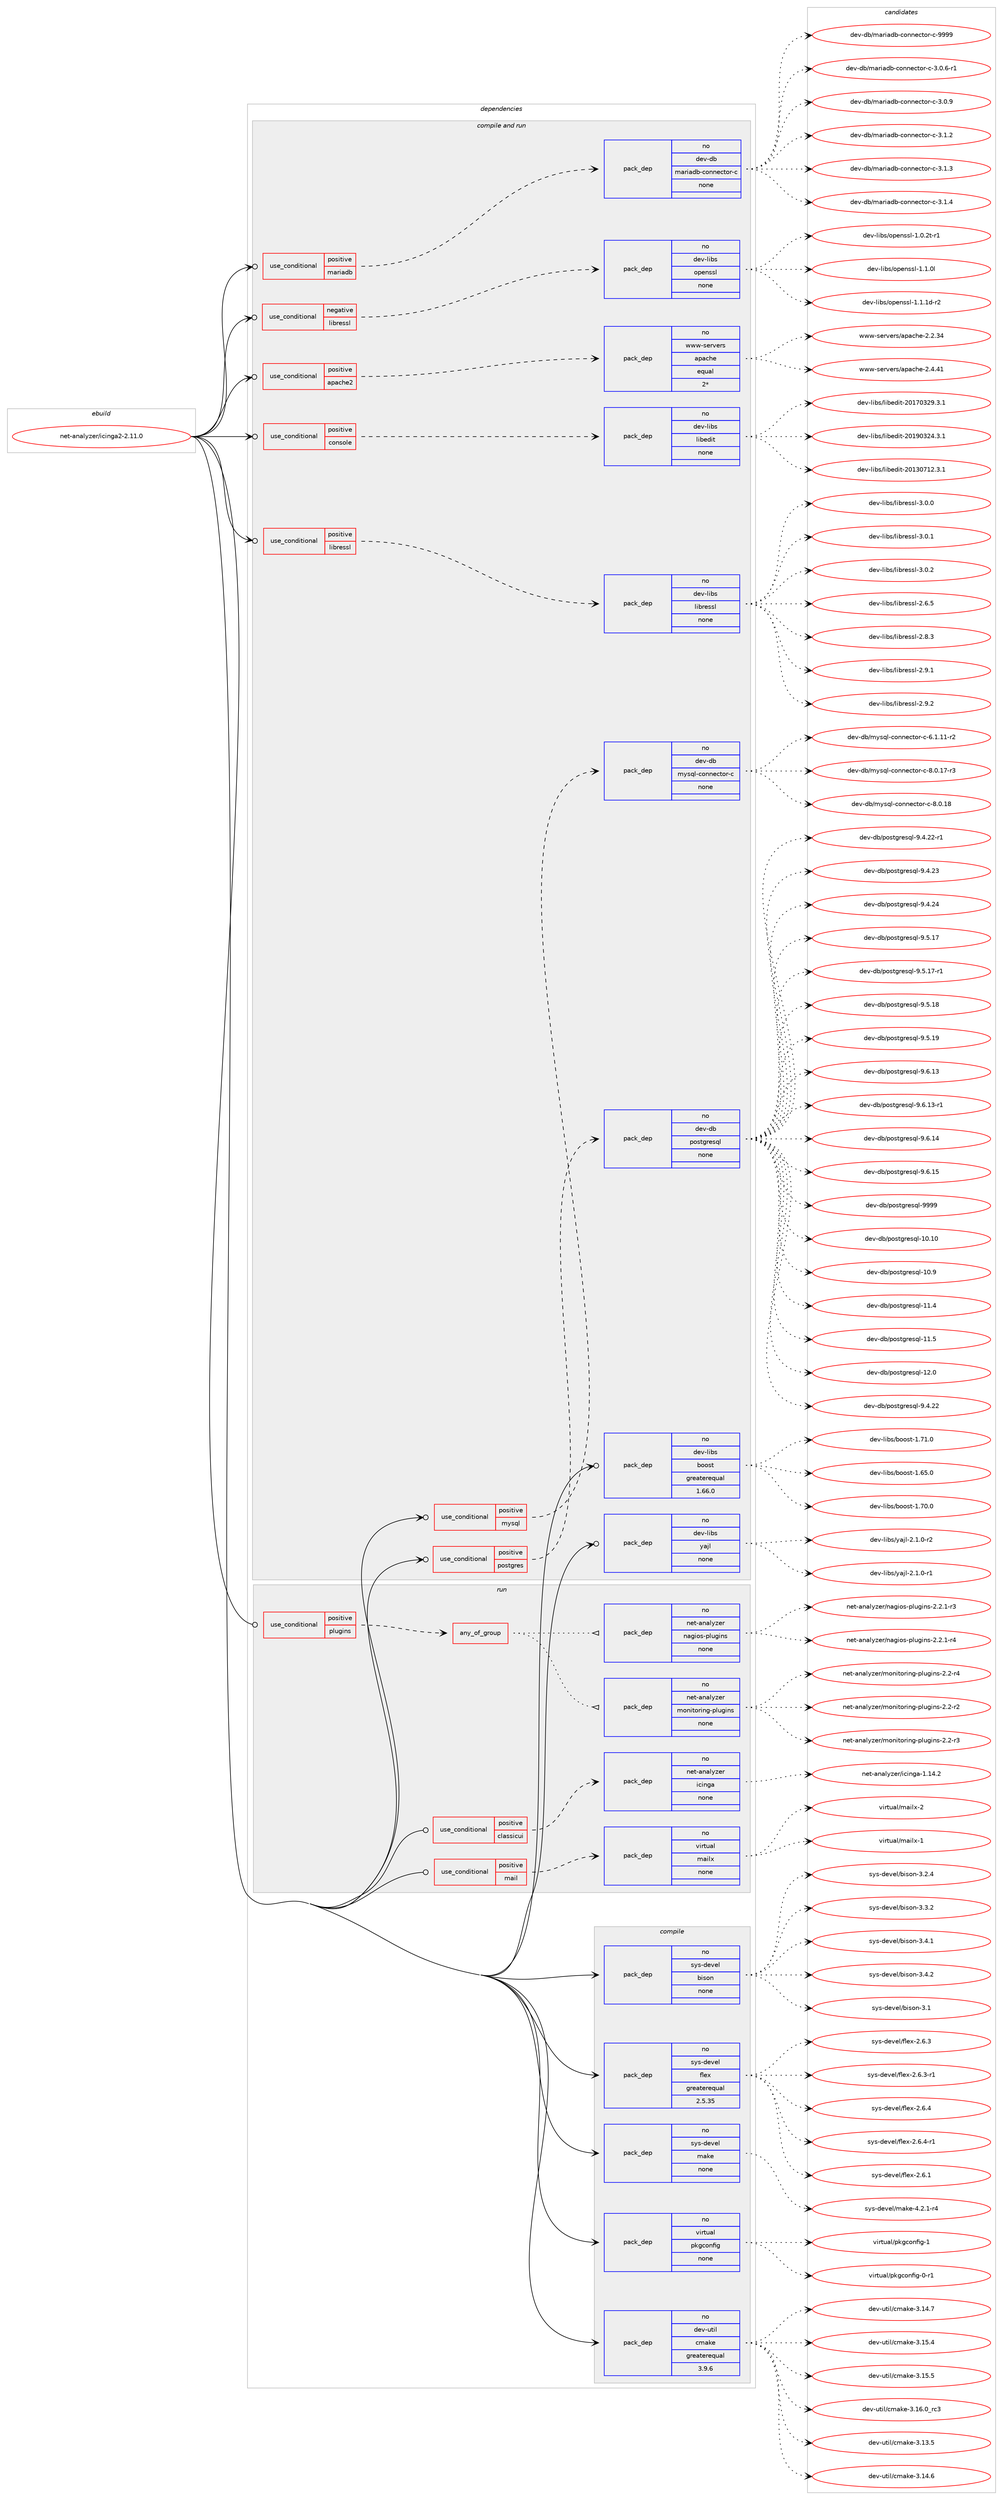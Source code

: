 digraph prolog {

# *************
# Graph options
# *************

newrank=true;
concentrate=true;
compound=true;
graph [rankdir=LR,fontname=Helvetica,fontsize=10,ranksep=1.5];#, ranksep=2.5, nodesep=0.2];
edge  [arrowhead=vee];
node  [fontname=Helvetica,fontsize=10];

# **********
# The ebuild
# **********

subgraph cluster_leftcol {
color=gray;
rank=same;
label=<<i>ebuild</i>>;
id [label="net-analyzer/icinga2-2.11.0", color=red, width=4, href="../net-analyzer/icinga2-2.11.0.svg"];
}

# ****************
# The dependencies
# ****************

subgraph cluster_midcol {
color=gray;
label=<<i>dependencies</i>>;
subgraph cluster_compile {
fillcolor="#eeeeee";
style=filled;
label=<<i>compile</i>>;
subgraph pack600807 {
dependency812813 [label=<<TABLE BORDER="0" CELLBORDER="1" CELLSPACING="0" CELLPADDING="4" WIDTH="220"><TR><TD ROWSPAN="6" CELLPADDING="30">pack_dep</TD></TR><TR><TD WIDTH="110">no</TD></TR><TR><TD>dev-util</TD></TR><TR><TD>cmake</TD></TR><TR><TD>greaterequal</TD></TR><TR><TD>3.9.6</TD></TR></TABLE>>, shape=none, color=blue];
}
id:e -> dependency812813:w [weight=20,style="solid",arrowhead="vee"];
subgraph pack600808 {
dependency812814 [label=<<TABLE BORDER="0" CELLBORDER="1" CELLSPACING="0" CELLPADDING="4" WIDTH="220"><TR><TD ROWSPAN="6" CELLPADDING="30">pack_dep</TD></TR><TR><TD WIDTH="110">no</TD></TR><TR><TD>sys-devel</TD></TR><TR><TD>bison</TD></TR><TR><TD>none</TD></TR><TR><TD></TD></TR></TABLE>>, shape=none, color=blue];
}
id:e -> dependency812814:w [weight=20,style="solid",arrowhead="vee"];
subgraph pack600809 {
dependency812815 [label=<<TABLE BORDER="0" CELLBORDER="1" CELLSPACING="0" CELLPADDING="4" WIDTH="220"><TR><TD ROWSPAN="6" CELLPADDING="30">pack_dep</TD></TR><TR><TD WIDTH="110">no</TD></TR><TR><TD>sys-devel</TD></TR><TR><TD>flex</TD></TR><TR><TD>greaterequal</TD></TR><TR><TD>2.5.35</TD></TR></TABLE>>, shape=none, color=blue];
}
id:e -> dependency812815:w [weight=20,style="solid",arrowhead="vee"];
subgraph pack600810 {
dependency812816 [label=<<TABLE BORDER="0" CELLBORDER="1" CELLSPACING="0" CELLPADDING="4" WIDTH="220"><TR><TD ROWSPAN="6" CELLPADDING="30">pack_dep</TD></TR><TR><TD WIDTH="110">no</TD></TR><TR><TD>sys-devel</TD></TR><TR><TD>make</TD></TR><TR><TD>none</TD></TR><TR><TD></TD></TR></TABLE>>, shape=none, color=blue];
}
id:e -> dependency812816:w [weight=20,style="solid",arrowhead="vee"];
subgraph pack600811 {
dependency812817 [label=<<TABLE BORDER="0" CELLBORDER="1" CELLSPACING="0" CELLPADDING="4" WIDTH="220"><TR><TD ROWSPAN="6" CELLPADDING="30">pack_dep</TD></TR><TR><TD WIDTH="110">no</TD></TR><TR><TD>virtual</TD></TR><TR><TD>pkgconfig</TD></TR><TR><TD>none</TD></TR><TR><TD></TD></TR></TABLE>>, shape=none, color=blue];
}
id:e -> dependency812817:w [weight=20,style="solid",arrowhead="vee"];
}
subgraph cluster_compileandrun {
fillcolor="#eeeeee";
style=filled;
label=<<i>compile and run</i>>;
subgraph cond197826 {
dependency812818 [label=<<TABLE BORDER="0" CELLBORDER="1" CELLSPACING="0" CELLPADDING="4"><TR><TD ROWSPAN="3" CELLPADDING="10">use_conditional</TD></TR><TR><TD>negative</TD></TR><TR><TD>libressl</TD></TR></TABLE>>, shape=none, color=red];
subgraph pack600812 {
dependency812819 [label=<<TABLE BORDER="0" CELLBORDER="1" CELLSPACING="0" CELLPADDING="4" WIDTH="220"><TR><TD ROWSPAN="6" CELLPADDING="30">pack_dep</TD></TR><TR><TD WIDTH="110">no</TD></TR><TR><TD>dev-libs</TD></TR><TR><TD>openssl</TD></TR><TR><TD>none</TD></TR><TR><TD></TD></TR></TABLE>>, shape=none, color=blue];
}
dependency812818:e -> dependency812819:w [weight=20,style="dashed",arrowhead="vee"];
}
id:e -> dependency812818:w [weight=20,style="solid",arrowhead="odotvee"];
subgraph cond197827 {
dependency812820 [label=<<TABLE BORDER="0" CELLBORDER="1" CELLSPACING="0" CELLPADDING="4"><TR><TD ROWSPAN="3" CELLPADDING="10">use_conditional</TD></TR><TR><TD>positive</TD></TR><TR><TD>apache2</TD></TR></TABLE>>, shape=none, color=red];
subgraph pack600813 {
dependency812821 [label=<<TABLE BORDER="0" CELLBORDER="1" CELLSPACING="0" CELLPADDING="4" WIDTH="220"><TR><TD ROWSPAN="6" CELLPADDING="30">pack_dep</TD></TR><TR><TD WIDTH="110">no</TD></TR><TR><TD>www-servers</TD></TR><TR><TD>apache</TD></TR><TR><TD>equal</TD></TR><TR><TD>2*</TD></TR></TABLE>>, shape=none, color=blue];
}
dependency812820:e -> dependency812821:w [weight=20,style="dashed",arrowhead="vee"];
}
id:e -> dependency812820:w [weight=20,style="solid",arrowhead="odotvee"];
subgraph cond197828 {
dependency812822 [label=<<TABLE BORDER="0" CELLBORDER="1" CELLSPACING="0" CELLPADDING="4"><TR><TD ROWSPAN="3" CELLPADDING="10">use_conditional</TD></TR><TR><TD>positive</TD></TR><TR><TD>console</TD></TR></TABLE>>, shape=none, color=red];
subgraph pack600814 {
dependency812823 [label=<<TABLE BORDER="0" CELLBORDER="1" CELLSPACING="0" CELLPADDING="4" WIDTH="220"><TR><TD ROWSPAN="6" CELLPADDING="30">pack_dep</TD></TR><TR><TD WIDTH="110">no</TD></TR><TR><TD>dev-libs</TD></TR><TR><TD>libedit</TD></TR><TR><TD>none</TD></TR><TR><TD></TD></TR></TABLE>>, shape=none, color=blue];
}
dependency812822:e -> dependency812823:w [weight=20,style="dashed",arrowhead="vee"];
}
id:e -> dependency812822:w [weight=20,style="solid",arrowhead="odotvee"];
subgraph cond197829 {
dependency812824 [label=<<TABLE BORDER="0" CELLBORDER="1" CELLSPACING="0" CELLPADDING="4"><TR><TD ROWSPAN="3" CELLPADDING="10">use_conditional</TD></TR><TR><TD>positive</TD></TR><TR><TD>libressl</TD></TR></TABLE>>, shape=none, color=red];
subgraph pack600815 {
dependency812825 [label=<<TABLE BORDER="0" CELLBORDER="1" CELLSPACING="0" CELLPADDING="4" WIDTH="220"><TR><TD ROWSPAN="6" CELLPADDING="30">pack_dep</TD></TR><TR><TD WIDTH="110">no</TD></TR><TR><TD>dev-libs</TD></TR><TR><TD>libressl</TD></TR><TR><TD>none</TD></TR><TR><TD></TD></TR></TABLE>>, shape=none, color=blue];
}
dependency812824:e -> dependency812825:w [weight=20,style="dashed",arrowhead="vee"];
}
id:e -> dependency812824:w [weight=20,style="solid",arrowhead="odotvee"];
subgraph cond197830 {
dependency812826 [label=<<TABLE BORDER="0" CELLBORDER="1" CELLSPACING="0" CELLPADDING="4"><TR><TD ROWSPAN="3" CELLPADDING="10">use_conditional</TD></TR><TR><TD>positive</TD></TR><TR><TD>mariadb</TD></TR></TABLE>>, shape=none, color=red];
subgraph pack600816 {
dependency812827 [label=<<TABLE BORDER="0" CELLBORDER="1" CELLSPACING="0" CELLPADDING="4" WIDTH="220"><TR><TD ROWSPAN="6" CELLPADDING="30">pack_dep</TD></TR><TR><TD WIDTH="110">no</TD></TR><TR><TD>dev-db</TD></TR><TR><TD>mariadb-connector-c</TD></TR><TR><TD>none</TD></TR><TR><TD></TD></TR></TABLE>>, shape=none, color=blue];
}
dependency812826:e -> dependency812827:w [weight=20,style="dashed",arrowhead="vee"];
}
id:e -> dependency812826:w [weight=20,style="solid",arrowhead="odotvee"];
subgraph cond197831 {
dependency812828 [label=<<TABLE BORDER="0" CELLBORDER="1" CELLSPACING="0" CELLPADDING="4"><TR><TD ROWSPAN="3" CELLPADDING="10">use_conditional</TD></TR><TR><TD>positive</TD></TR><TR><TD>mysql</TD></TR></TABLE>>, shape=none, color=red];
subgraph pack600817 {
dependency812829 [label=<<TABLE BORDER="0" CELLBORDER="1" CELLSPACING="0" CELLPADDING="4" WIDTH="220"><TR><TD ROWSPAN="6" CELLPADDING="30">pack_dep</TD></TR><TR><TD WIDTH="110">no</TD></TR><TR><TD>dev-db</TD></TR><TR><TD>mysql-connector-c</TD></TR><TR><TD>none</TD></TR><TR><TD></TD></TR></TABLE>>, shape=none, color=blue];
}
dependency812828:e -> dependency812829:w [weight=20,style="dashed",arrowhead="vee"];
}
id:e -> dependency812828:w [weight=20,style="solid",arrowhead="odotvee"];
subgraph cond197832 {
dependency812830 [label=<<TABLE BORDER="0" CELLBORDER="1" CELLSPACING="0" CELLPADDING="4"><TR><TD ROWSPAN="3" CELLPADDING="10">use_conditional</TD></TR><TR><TD>positive</TD></TR><TR><TD>postgres</TD></TR></TABLE>>, shape=none, color=red];
subgraph pack600818 {
dependency812831 [label=<<TABLE BORDER="0" CELLBORDER="1" CELLSPACING="0" CELLPADDING="4" WIDTH="220"><TR><TD ROWSPAN="6" CELLPADDING="30">pack_dep</TD></TR><TR><TD WIDTH="110">no</TD></TR><TR><TD>dev-db</TD></TR><TR><TD>postgresql</TD></TR><TR><TD>none</TD></TR><TR><TD></TD></TR></TABLE>>, shape=none, color=blue];
}
dependency812830:e -> dependency812831:w [weight=20,style="dashed",arrowhead="vee"];
}
id:e -> dependency812830:w [weight=20,style="solid",arrowhead="odotvee"];
subgraph pack600819 {
dependency812832 [label=<<TABLE BORDER="0" CELLBORDER="1" CELLSPACING="0" CELLPADDING="4" WIDTH="220"><TR><TD ROWSPAN="6" CELLPADDING="30">pack_dep</TD></TR><TR><TD WIDTH="110">no</TD></TR><TR><TD>dev-libs</TD></TR><TR><TD>boost</TD></TR><TR><TD>greaterequal</TD></TR><TR><TD>1.66.0</TD></TR></TABLE>>, shape=none, color=blue];
}
id:e -> dependency812832:w [weight=20,style="solid",arrowhead="odotvee"];
subgraph pack600820 {
dependency812833 [label=<<TABLE BORDER="0" CELLBORDER="1" CELLSPACING="0" CELLPADDING="4" WIDTH="220"><TR><TD ROWSPAN="6" CELLPADDING="30">pack_dep</TD></TR><TR><TD WIDTH="110">no</TD></TR><TR><TD>dev-libs</TD></TR><TR><TD>yajl</TD></TR><TR><TD>none</TD></TR><TR><TD></TD></TR></TABLE>>, shape=none, color=blue];
}
id:e -> dependency812833:w [weight=20,style="solid",arrowhead="odotvee"];
}
subgraph cluster_run {
fillcolor="#eeeeee";
style=filled;
label=<<i>run</i>>;
subgraph cond197833 {
dependency812834 [label=<<TABLE BORDER="0" CELLBORDER="1" CELLSPACING="0" CELLPADDING="4"><TR><TD ROWSPAN="3" CELLPADDING="10">use_conditional</TD></TR><TR><TD>positive</TD></TR><TR><TD>classicui</TD></TR></TABLE>>, shape=none, color=red];
subgraph pack600821 {
dependency812835 [label=<<TABLE BORDER="0" CELLBORDER="1" CELLSPACING="0" CELLPADDING="4" WIDTH="220"><TR><TD ROWSPAN="6" CELLPADDING="30">pack_dep</TD></TR><TR><TD WIDTH="110">no</TD></TR><TR><TD>net-analyzer</TD></TR><TR><TD>icinga</TD></TR><TR><TD>none</TD></TR><TR><TD></TD></TR></TABLE>>, shape=none, color=blue];
}
dependency812834:e -> dependency812835:w [weight=20,style="dashed",arrowhead="vee"];
}
id:e -> dependency812834:w [weight=20,style="solid",arrowhead="odot"];
subgraph cond197834 {
dependency812836 [label=<<TABLE BORDER="0" CELLBORDER="1" CELLSPACING="0" CELLPADDING="4"><TR><TD ROWSPAN="3" CELLPADDING="10">use_conditional</TD></TR><TR><TD>positive</TD></TR><TR><TD>mail</TD></TR></TABLE>>, shape=none, color=red];
subgraph pack600822 {
dependency812837 [label=<<TABLE BORDER="0" CELLBORDER="1" CELLSPACING="0" CELLPADDING="4" WIDTH="220"><TR><TD ROWSPAN="6" CELLPADDING="30">pack_dep</TD></TR><TR><TD WIDTH="110">no</TD></TR><TR><TD>virtual</TD></TR><TR><TD>mailx</TD></TR><TR><TD>none</TD></TR><TR><TD></TD></TR></TABLE>>, shape=none, color=blue];
}
dependency812836:e -> dependency812837:w [weight=20,style="dashed",arrowhead="vee"];
}
id:e -> dependency812836:w [weight=20,style="solid",arrowhead="odot"];
subgraph cond197835 {
dependency812838 [label=<<TABLE BORDER="0" CELLBORDER="1" CELLSPACING="0" CELLPADDING="4"><TR><TD ROWSPAN="3" CELLPADDING="10">use_conditional</TD></TR><TR><TD>positive</TD></TR><TR><TD>plugins</TD></TR></TABLE>>, shape=none, color=red];
subgraph any13730 {
dependency812839 [label=<<TABLE BORDER="0" CELLBORDER="1" CELLSPACING="0" CELLPADDING="4"><TR><TD CELLPADDING="10">any_of_group</TD></TR></TABLE>>, shape=none, color=red];subgraph pack600823 {
dependency812840 [label=<<TABLE BORDER="0" CELLBORDER="1" CELLSPACING="0" CELLPADDING="4" WIDTH="220"><TR><TD ROWSPAN="6" CELLPADDING="30">pack_dep</TD></TR><TR><TD WIDTH="110">no</TD></TR><TR><TD>net-analyzer</TD></TR><TR><TD>monitoring-plugins</TD></TR><TR><TD>none</TD></TR><TR><TD></TD></TR></TABLE>>, shape=none, color=blue];
}
dependency812839:e -> dependency812840:w [weight=20,style="dotted",arrowhead="oinv"];
subgraph pack600824 {
dependency812841 [label=<<TABLE BORDER="0" CELLBORDER="1" CELLSPACING="0" CELLPADDING="4" WIDTH="220"><TR><TD ROWSPAN="6" CELLPADDING="30">pack_dep</TD></TR><TR><TD WIDTH="110">no</TD></TR><TR><TD>net-analyzer</TD></TR><TR><TD>nagios-plugins</TD></TR><TR><TD>none</TD></TR><TR><TD></TD></TR></TABLE>>, shape=none, color=blue];
}
dependency812839:e -> dependency812841:w [weight=20,style="dotted",arrowhead="oinv"];
}
dependency812838:e -> dependency812839:w [weight=20,style="dashed",arrowhead="vee"];
}
id:e -> dependency812838:w [weight=20,style="solid",arrowhead="odot"];
}
}

# **************
# The candidates
# **************

subgraph cluster_choices {
rank=same;
color=gray;
label=<<i>candidates</i>>;

subgraph choice600807 {
color=black;
nodesep=1;
choice1001011184511711610510847991099710710145514649514653 [label="dev-util/cmake-3.13.5", color=red, width=4,href="../dev-util/cmake-3.13.5.svg"];
choice1001011184511711610510847991099710710145514649524654 [label="dev-util/cmake-3.14.6", color=red, width=4,href="../dev-util/cmake-3.14.6.svg"];
choice1001011184511711610510847991099710710145514649524655 [label="dev-util/cmake-3.14.7", color=red, width=4,href="../dev-util/cmake-3.14.7.svg"];
choice1001011184511711610510847991099710710145514649534652 [label="dev-util/cmake-3.15.4", color=red, width=4,href="../dev-util/cmake-3.15.4.svg"];
choice1001011184511711610510847991099710710145514649534653 [label="dev-util/cmake-3.15.5", color=red, width=4,href="../dev-util/cmake-3.15.5.svg"];
choice1001011184511711610510847991099710710145514649544648951149951 [label="dev-util/cmake-3.16.0_rc3", color=red, width=4,href="../dev-util/cmake-3.16.0_rc3.svg"];
dependency812813:e -> choice1001011184511711610510847991099710710145514649514653:w [style=dotted,weight="100"];
dependency812813:e -> choice1001011184511711610510847991099710710145514649524654:w [style=dotted,weight="100"];
dependency812813:e -> choice1001011184511711610510847991099710710145514649524655:w [style=dotted,weight="100"];
dependency812813:e -> choice1001011184511711610510847991099710710145514649534652:w [style=dotted,weight="100"];
dependency812813:e -> choice1001011184511711610510847991099710710145514649534653:w [style=dotted,weight="100"];
dependency812813:e -> choice1001011184511711610510847991099710710145514649544648951149951:w [style=dotted,weight="100"];
}
subgraph choice600808 {
color=black;
nodesep=1;
choice11512111545100101118101108479810511511111045514649 [label="sys-devel/bison-3.1", color=red, width=4,href="../sys-devel/bison-3.1.svg"];
choice115121115451001011181011084798105115111110455146504652 [label="sys-devel/bison-3.2.4", color=red, width=4,href="../sys-devel/bison-3.2.4.svg"];
choice115121115451001011181011084798105115111110455146514650 [label="sys-devel/bison-3.3.2", color=red, width=4,href="../sys-devel/bison-3.3.2.svg"];
choice115121115451001011181011084798105115111110455146524649 [label="sys-devel/bison-3.4.1", color=red, width=4,href="../sys-devel/bison-3.4.1.svg"];
choice115121115451001011181011084798105115111110455146524650 [label="sys-devel/bison-3.4.2", color=red, width=4,href="../sys-devel/bison-3.4.2.svg"];
dependency812814:e -> choice11512111545100101118101108479810511511111045514649:w [style=dotted,weight="100"];
dependency812814:e -> choice115121115451001011181011084798105115111110455146504652:w [style=dotted,weight="100"];
dependency812814:e -> choice115121115451001011181011084798105115111110455146514650:w [style=dotted,weight="100"];
dependency812814:e -> choice115121115451001011181011084798105115111110455146524649:w [style=dotted,weight="100"];
dependency812814:e -> choice115121115451001011181011084798105115111110455146524650:w [style=dotted,weight="100"];
}
subgraph choice600809 {
color=black;
nodesep=1;
choice1151211154510010111810110847102108101120455046544649 [label="sys-devel/flex-2.6.1", color=red, width=4,href="../sys-devel/flex-2.6.1.svg"];
choice1151211154510010111810110847102108101120455046544651 [label="sys-devel/flex-2.6.3", color=red, width=4,href="../sys-devel/flex-2.6.3.svg"];
choice11512111545100101118101108471021081011204550465446514511449 [label="sys-devel/flex-2.6.3-r1", color=red, width=4,href="../sys-devel/flex-2.6.3-r1.svg"];
choice1151211154510010111810110847102108101120455046544652 [label="sys-devel/flex-2.6.4", color=red, width=4,href="../sys-devel/flex-2.6.4.svg"];
choice11512111545100101118101108471021081011204550465446524511449 [label="sys-devel/flex-2.6.4-r1", color=red, width=4,href="../sys-devel/flex-2.6.4-r1.svg"];
dependency812815:e -> choice1151211154510010111810110847102108101120455046544649:w [style=dotted,weight="100"];
dependency812815:e -> choice1151211154510010111810110847102108101120455046544651:w [style=dotted,weight="100"];
dependency812815:e -> choice11512111545100101118101108471021081011204550465446514511449:w [style=dotted,weight="100"];
dependency812815:e -> choice1151211154510010111810110847102108101120455046544652:w [style=dotted,weight="100"];
dependency812815:e -> choice11512111545100101118101108471021081011204550465446524511449:w [style=dotted,weight="100"];
}
subgraph choice600810 {
color=black;
nodesep=1;
choice1151211154510010111810110847109971071014552465046494511452 [label="sys-devel/make-4.2.1-r4", color=red, width=4,href="../sys-devel/make-4.2.1-r4.svg"];
dependency812816:e -> choice1151211154510010111810110847109971071014552465046494511452:w [style=dotted,weight="100"];
}
subgraph choice600811 {
color=black;
nodesep=1;
choice11810511411611797108471121071039911111010210510345484511449 [label="virtual/pkgconfig-0-r1", color=red, width=4,href="../virtual/pkgconfig-0-r1.svg"];
choice1181051141161179710847112107103991111101021051034549 [label="virtual/pkgconfig-1", color=red, width=4,href="../virtual/pkgconfig-1.svg"];
dependency812817:e -> choice11810511411611797108471121071039911111010210510345484511449:w [style=dotted,weight="100"];
dependency812817:e -> choice1181051141161179710847112107103991111101021051034549:w [style=dotted,weight="100"];
}
subgraph choice600812 {
color=black;
nodesep=1;
choice1001011184510810598115471111121011101151151084549464846501164511449 [label="dev-libs/openssl-1.0.2t-r1", color=red, width=4,href="../dev-libs/openssl-1.0.2t-r1.svg"];
choice100101118451081059811547111112101110115115108454946494648108 [label="dev-libs/openssl-1.1.0l", color=red, width=4,href="../dev-libs/openssl-1.1.0l.svg"];
choice1001011184510810598115471111121011101151151084549464946491004511450 [label="dev-libs/openssl-1.1.1d-r2", color=red, width=4,href="../dev-libs/openssl-1.1.1d-r2.svg"];
dependency812819:e -> choice1001011184510810598115471111121011101151151084549464846501164511449:w [style=dotted,weight="100"];
dependency812819:e -> choice100101118451081059811547111112101110115115108454946494648108:w [style=dotted,weight="100"];
dependency812819:e -> choice1001011184510810598115471111121011101151151084549464946491004511450:w [style=dotted,weight="100"];
}
subgraph choice600813 {
color=black;
nodesep=1;
choice119119119451151011141181011141154797112979910410145504650465152 [label="www-servers/apache-2.2.34", color=red, width=4,href="../www-servers/apache-2.2.34.svg"];
choice119119119451151011141181011141154797112979910410145504652465249 [label="www-servers/apache-2.4.41", color=red, width=4,href="../www-servers/apache-2.4.41.svg"];
dependency812821:e -> choice119119119451151011141181011141154797112979910410145504650465152:w [style=dotted,weight="100"];
dependency812821:e -> choice119119119451151011141181011141154797112979910410145504652465249:w [style=dotted,weight="100"];
}
subgraph choice600814 {
color=black;
nodesep=1;
choice1001011184510810598115471081059810110010511645504849514855495046514649 [label="dev-libs/libedit-20130712.3.1", color=red, width=4,href="../dev-libs/libedit-20130712.3.1.svg"];
choice1001011184510810598115471081059810110010511645504849554851505746514649 [label="dev-libs/libedit-20170329.3.1", color=red, width=4,href="../dev-libs/libedit-20170329.3.1.svg"];
choice1001011184510810598115471081059810110010511645504849574851505246514649 [label="dev-libs/libedit-20190324.3.1", color=red, width=4,href="../dev-libs/libedit-20190324.3.1.svg"];
dependency812823:e -> choice1001011184510810598115471081059810110010511645504849514855495046514649:w [style=dotted,weight="100"];
dependency812823:e -> choice1001011184510810598115471081059810110010511645504849554851505746514649:w [style=dotted,weight="100"];
dependency812823:e -> choice1001011184510810598115471081059810110010511645504849574851505246514649:w [style=dotted,weight="100"];
}
subgraph choice600815 {
color=black;
nodesep=1;
choice10010111845108105981154710810598114101115115108455046544653 [label="dev-libs/libressl-2.6.5", color=red, width=4,href="../dev-libs/libressl-2.6.5.svg"];
choice10010111845108105981154710810598114101115115108455046564651 [label="dev-libs/libressl-2.8.3", color=red, width=4,href="../dev-libs/libressl-2.8.3.svg"];
choice10010111845108105981154710810598114101115115108455046574649 [label="dev-libs/libressl-2.9.1", color=red, width=4,href="../dev-libs/libressl-2.9.1.svg"];
choice10010111845108105981154710810598114101115115108455046574650 [label="dev-libs/libressl-2.9.2", color=red, width=4,href="../dev-libs/libressl-2.9.2.svg"];
choice10010111845108105981154710810598114101115115108455146484648 [label="dev-libs/libressl-3.0.0", color=red, width=4,href="../dev-libs/libressl-3.0.0.svg"];
choice10010111845108105981154710810598114101115115108455146484649 [label="dev-libs/libressl-3.0.1", color=red, width=4,href="../dev-libs/libressl-3.0.1.svg"];
choice10010111845108105981154710810598114101115115108455146484650 [label="dev-libs/libressl-3.0.2", color=red, width=4,href="../dev-libs/libressl-3.0.2.svg"];
dependency812825:e -> choice10010111845108105981154710810598114101115115108455046544653:w [style=dotted,weight="100"];
dependency812825:e -> choice10010111845108105981154710810598114101115115108455046564651:w [style=dotted,weight="100"];
dependency812825:e -> choice10010111845108105981154710810598114101115115108455046574649:w [style=dotted,weight="100"];
dependency812825:e -> choice10010111845108105981154710810598114101115115108455046574650:w [style=dotted,weight="100"];
dependency812825:e -> choice10010111845108105981154710810598114101115115108455146484648:w [style=dotted,weight="100"];
dependency812825:e -> choice10010111845108105981154710810598114101115115108455146484649:w [style=dotted,weight="100"];
dependency812825:e -> choice10010111845108105981154710810598114101115115108455146484650:w [style=dotted,weight="100"];
}
subgraph choice600816 {
color=black;
nodesep=1;
choice10010111845100984710997114105971009845991111101101019911611111445994551464846544511449 [label="dev-db/mariadb-connector-c-3.0.6-r1", color=red, width=4,href="../dev-db/mariadb-connector-c-3.0.6-r1.svg"];
choice1001011184510098471099711410597100984599111110110101991161111144599455146484657 [label="dev-db/mariadb-connector-c-3.0.9", color=red, width=4,href="../dev-db/mariadb-connector-c-3.0.9.svg"];
choice1001011184510098471099711410597100984599111110110101991161111144599455146494650 [label="dev-db/mariadb-connector-c-3.1.2", color=red, width=4,href="../dev-db/mariadb-connector-c-3.1.2.svg"];
choice1001011184510098471099711410597100984599111110110101991161111144599455146494651 [label="dev-db/mariadb-connector-c-3.1.3", color=red, width=4,href="../dev-db/mariadb-connector-c-3.1.3.svg"];
choice1001011184510098471099711410597100984599111110110101991161111144599455146494652 [label="dev-db/mariadb-connector-c-3.1.4", color=red, width=4,href="../dev-db/mariadb-connector-c-3.1.4.svg"];
choice10010111845100984710997114105971009845991111101101019911611111445994557575757 [label="dev-db/mariadb-connector-c-9999", color=red, width=4,href="../dev-db/mariadb-connector-c-9999.svg"];
dependency812827:e -> choice10010111845100984710997114105971009845991111101101019911611111445994551464846544511449:w [style=dotted,weight="100"];
dependency812827:e -> choice1001011184510098471099711410597100984599111110110101991161111144599455146484657:w [style=dotted,weight="100"];
dependency812827:e -> choice1001011184510098471099711410597100984599111110110101991161111144599455146494650:w [style=dotted,weight="100"];
dependency812827:e -> choice1001011184510098471099711410597100984599111110110101991161111144599455146494651:w [style=dotted,weight="100"];
dependency812827:e -> choice1001011184510098471099711410597100984599111110110101991161111144599455146494652:w [style=dotted,weight="100"];
dependency812827:e -> choice10010111845100984710997114105971009845991111101101019911611111445994557575757:w [style=dotted,weight="100"];
}
subgraph choice600817 {
color=black;
nodesep=1;
choice1001011184510098471091211151131084599111110110101991161111144599455446494649494511450 [label="dev-db/mysql-connector-c-6.1.11-r2", color=red, width=4,href="../dev-db/mysql-connector-c-6.1.11-r2.svg"];
choice1001011184510098471091211151131084599111110110101991161111144599455646484649554511451 [label="dev-db/mysql-connector-c-8.0.17-r3", color=red, width=4,href="../dev-db/mysql-connector-c-8.0.17-r3.svg"];
choice100101118451009847109121115113108459911111011010199116111114459945564648464956 [label="dev-db/mysql-connector-c-8.0.18", color=red, width=4,href="../dev-db/mysql-connector-c-8.0.18.svg"];
dependency812829:e -> choice1001011184510098471091211151131084599111110110101991161111144599455446494649494511450:w [style=dotted,weight="100"];
dependency812829:e -> choice1001011184510098471091211151131084599111110110101991161111144599455646484649554511451:w [style=dotted,weight="100"];
dependency812829:e -> choice100101118451009847109121115113108459911111011010199116111114459945564648464956:w [style=dotted,weight="100"];
}
subgraph choice600818 {
color=black;
nodesep=1;
choice100101118451009847112111115116103114101115113108454948464948 [label="dev-db/postgresql-10.10", color=red, width=4,href="../dev-db/postgresql-10.10.svg"];
choice1001011184510098471121111151161031141011151131084549484657 [label="dev-db/postgresql-10.9", color=red, width=4,href="../dev-db/postgresql-10.9.svg"];
choice1001011184510098471121111151161031141011151131084549494652 [label="dev-db/postgresql-11.4", color=red, width=4,href="../dev-db/postgresql-11.4.svg"];
choice1001011184510098471121111151161031141011151131084549494653 [label="dev-db/postgresql-11.5", color=red, width=4,href="../dev-db/postgresql-11.5.svg"];
choice1001011184510098471121111151161031141011151131084549504648 [label="dev-db/postgresql-12.0", color=red, width=4,href="../dev-db/postgresql-12.0.svg"];
choice10010111845100984711211111511610311410111511310845574652465050 [label="dev-db/postgresql-9.4.22", color=red, width=4,href="../dev-db/postgresql-9.4.22.svg"];
choice100101118451009847112111115116103114101115113108455746524650504511449 [label="dev-db/postgresql-9.4.22-r1", color=red, width=4,href="../dev-db/postgresql-9.4.22-r1.svg"];
choice10010111845100984711211111511610311410111511310845574652465051 [label="dev-db/postgresql-9.4.23", color=red, width=4,href="../dev-db/postgresql-9.4.23.svg"];
choice10010111845100984711211111511610311410111511310845574652465052 [label="dev-db/postgresql-9.4.24", color=red, width=4,href="../dev-db/postgresql-9.4.24.svg"];
choice10010111845100984711211111511610311410111511310845574653464955 [label="dev-db/postgresql-9.5.17", color=red, width=4,href="../dev-db/postgresql-9.5.17.svg"];
choice100101118451009847112111115116103114101115113108455746534649554511449 [label="dev-db/postgresql-9.5.17-r1", color=red, width=4,href="../dev-db/postgresql-9.5.17-r1.svg"];
choice10010111845100984711211111511610311410111511310845574653464956 [label="dev-db/postgresql-9.5.18", color=red, width=4,href="../dev-db/postgresql-9.5.18.svg"];
choice10010111845100984711211111511610311410111511310845574653464957 [label="dev-db/postgresql-9.5.19", color=red, width=4,href="../dev-db/postgresql-9.5.19.svg"];
choice10010111845100984711211111511610311410111511310845574654464951 [label="dev-db/postgresql-9.6.13", color=red, width=4,href="../dev-db/postgresql-9.6.13.svg"];
choice100101118451009847112111115116103114101115113108455746544649514511449 [label="dev-db/postgresql-9.6.13-r1", color=red, width=4,href="../dev-db/postgresql-9.6.13-r1.svg"];
choice10010111845100984711211111511610311410111511310845574654464952 [label="dev-db/postgresql-9.6.14", color=red, width=4,href="../dev-db/postgresql-9.6.14.svg"];
choice10010111845100984711211111511610311410111511310845574654464953 [label="dev-db/postgresql-9.6.15", color=red, width=4,href="../dev-db/postgresql-9.6.15.svg"];
choice1001011184510098471121111151161031141011151131084557575757 [label="dev-db/postgresql-9999", color=red, width=4,href="../dev-db/postgresql-9999.svg"];
dependency812831:e -> choice100101118451009847112111115116103114101115113108454948464948:w [style=dotted,weight="100"];
dependency812831:e -> choice1001011184510098471121111151161031141011151131084549484657:w [style=dotted,weight="100"];
dependency812831:e -> choice1001011184510098471121111151161031141011151131084549494652:w [style=dotted,weight="100"];
dependency812831:e -> choice1001011184510098471121111151161031141011151131084549494653:w [style=dotted,weight="100"];
dependency812831:e -> choice1001011184510098471121111151161031141011151131084549504648:w [style=dotted,weight="100"];
dependency812831:e -> choice10010111845100984711211111511610311410111511310845574652465050:w [style=dotted,weight="100"];
dependency812831:e -> choice100101118451009847112111115116103114101115113108455746524650504511449:w [style=dotted,weight="100"];
dependency812831:e -> choice10010111845100984711211111511610311410111511310845574652465051:w [style=dotted,weight="100"];
dependency812831:e -> choice10010111845100984711211111511610311410111511310845574652465052:w [style=dotted,weight="100"];
dependency812831:e -> choice10010111845100984711211111511610311410111511310845574653464955:w [style=dotted,weight="100"];
dependency812831:e -> choice100101118451009847112111115116103114101115113108455746534649554511449:w [style=dotted,weight="100"];
dependency812831:e -> choice10010111845100984711211111511610311410111511310845574653464956:w [style=dotted,weight="100"];
dependency812831:e -> choice10010111845100984711211111511610311410111511310845574653464957:w [style=dotted,weight="100"];
dependency812831:e -> choice10010111845100984711211111511610311410111511310845574654464951:w [style=dotted,weight="100"];
dependency812831:e -> choice100101118451009847112111115116103114101115113108455746544649514511449:w [style=dotted,weight="100"];
dependency812831:e -> choice10010111845100984711211111511610311410111511310845574654464952:w [style=dotted,weight="100"];
dependency812831:e -> choice10010111845100984711211111511610311410111511310845574654464953:w [style=dotted,weight="100"];
dependency812831:e -> choice1001011184510098471121111151161031141011151131084557575757:w [style=dotted,weight="100"];
}
subgraph choice600819 {
color=black;
nodesep=1;
choice1001011184510810598115479811111111511645494654534648 [label="dev-libs/boost-1.65.0", color=red, width=4,href="../dev-libs/boost-1.65.0.svg"];
choice1001011184510810598115479811111111511645494655484648 [label="dev-libs/boost-1.70.0", color=red, width=4,href="../dev-libs/boost-1.70.0.svg"];
choice1001011184510810598115479811111111511645494655494648 [label="dev-libs/boost-1.71.0", color=red, width=4,href="../dev-libs/boost-1.71.0.svg"];
dependency812832:e -> choice1001011184510810598115479811111111511645494654534648:w [style=dotted,weight="100"];
dependency812832:e -> choice1001011184510810598115479811111111511645494655484648:w [style=dotted,weight="100"];
dependency812832:e -> choice1001011184510810598115479811111111511645494655494648:w [style=dotted,weight="100"];
}
subgraph choice600820 {
color=black;
nodesep=1;
choice100101118451081059811547121971061084550464946484511449 [label="dev-libs/yajl-2.1.0-r1", color=red, width=4,href="../dev-libs/yajl-2.1.0-r1.svg"];
choice100101118451081059811547121971061084550464946484511450 [label="dev-libs/yajl-2.1.0-r2", color=red, width=4,href="../dev-libs/yajl-2.1.0-r2.svg"];
dependency812833:e -> choice100101118451081059811547121971061084550464946484511449:w [style=dotted,weight="100"];
dependency812833:e -> choice100101118451081059811547121971061084550464946484511450:w [style=dotted,weight="100"];
}
subgraph choice600821 {
color=black;
nodesep=1;
choice11010111645971109710812112210111447105991051101039745494649524650 [label="net-analyzer/icinga-1.14.2", color=red, width=4,href="../net-analyzer/icinga-1.14.2.svg"];
dependency812835:e -> choice11010111645971109710812112210111447105991051101039745494649524650:w [style=dotted,weight="100"];
}
subgraph choice600822 {
color=black;
nodesep=1;
choice1181051141161179710847109971051081204549 [label="virtual/mailx-1", color=red, width=4,href="../virtual/mailx-1.svg"];
choice1181051141161179710847109971051081204550 [label="virtual/mailx-2", color=red, width=4,href="../virtual/mailx-2.svg"];
dependency812837:e -> choice1181051141161179710847109971051081204549:w [style=dotted,weight="100"];
dependency812837:e -> choice1181051141161179710847109971051081204550:w [style=dotted,weight="100"];
}
subgraph choice600823 {
color=black;
nodesep=1;
choice1101011164597110971081211221011144710911111010511611111410511010345112108117103105110115455046504511450 [label="net-analyzer/monitoring-plugins-2.2-r2", color=red, width=4,href="../net-analyzer/monitoring-plugins-2.2-r2.svg"];
choice1101011164597110971081211221011144710911111010511611111410511010345112108117103105110115455046504511451 [label="net-analyzer/monitoring-plugins-2.2-r3", color=red, width=4,href="../net-analyzer/monitoring-plugins-2.2-r3.svg"];
choice1101011164597110971081211221011144710911111010511611111410511010345112108117103105110115455046504511452 [label="net-analyzer/monitoring-plugins-2.2-r4", color=red, width=4,href="../net-analyzer/monitoring-plugins-2.2-r4.svg"];
dependency812840:e -> choice1101011164597110971081211221011144710911111010511611111410511010345112108117103105110115455046504511450:w [style=dotted,weight="100"];
dependency812840:e -> choice1101011164597110971081211221011144710911111010511611111410511010345112108117103105110115455046504511451:w [style=dotted,weight="100"];
dependency812840:e -> choice1101011164597110971081211221011144710911111010511611111410511010345112108117103105110115455046504511452:w [style=dotted,weight="100"];
}
subgraph choice600824 {
color=black;
nodesep=1;
choice1101011164597110971081211221011144711097103105111115451121081171031051101154550465046494511451 [label="net-analyzer/nagios-plugins-2.2.1-r3", color=red, width=4,href="../net-analyzer/nagios-plugins-2.2.1-r3.svg"];
choice1101011164597110971081211221011144711097103105111115451121081171031051101154550465046494511452 [label="net-analyzer/nagios-plugins-2.2.1-r4", color=red, width=4,href="../net-analyzer/nagios-plugins-2.2.1-r4.svg"];
dependency812841:e -> choice1101011164597110971081211221011144711097103105111115451121081171031051101154550465046494511451:w [style=dotted,weight="100"];
dependency812841:e -> choice1101011164597110971081211221011144711097103105111115451121081171031051101154550465046494511452:w [style=dotted,weight="100"];
}
}

}
